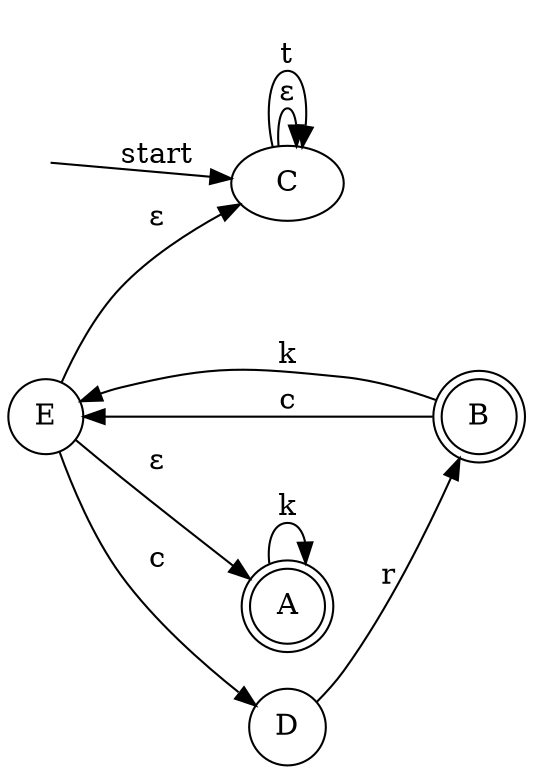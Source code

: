 digraph enfa {
    rankdir = LR;
    __start [style = invis, shape = point];
    __start -> "C" [ label = "start" ];
    node [shape = doublecircle]; "C" "B" "A"
    node [shape = circle];
    "D" -> "B" [ label = "r" ];
    "A" -> "A" [ label = "k" ];
    "E" -> "C" [ label = "&epsilon;" ];
    "E" -> "A" [ label = "&epsilon;" ];
    "E" -> "D" [ label = "c" ];
    "C" -> "C" [ label = "&epsilon;" ];
    "B" -> "E" [ label = "k" ];
    "B" -> "E" [ label = "c" ];
    "C" -> "C" [ label = "t" ];
}
